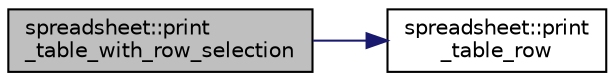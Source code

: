 digraph "spreadsheet::print_table_with_row_selection"
{
  edge [fontname="Helvetica",fontsize="10",labelfontname="Helvetica",labelfontsize="10"];
  node [fontname="Helvetica",fontsize="10",shape=record];
  rankdir="LR";
  Node230 [label="spreadsheet::print\l_table_with_row_selection",height=0.2,width=0.4,color="black", fillcolor="grey75", style="filled", fontcolor="black"];
  Node230 -> Node231 [color="midnightblue",fontsize="10",style="solid",fontname="Helvetica"];
  Node231 [label="spreadsheet::print\l_table_row",height=0.2,width=0.4,color="black", fillcolor="white", style="filled",URL="$d8/d11/classspreadsheet.html#a4ce933b94f321f9eb1c4b212e44c5461"];
}
